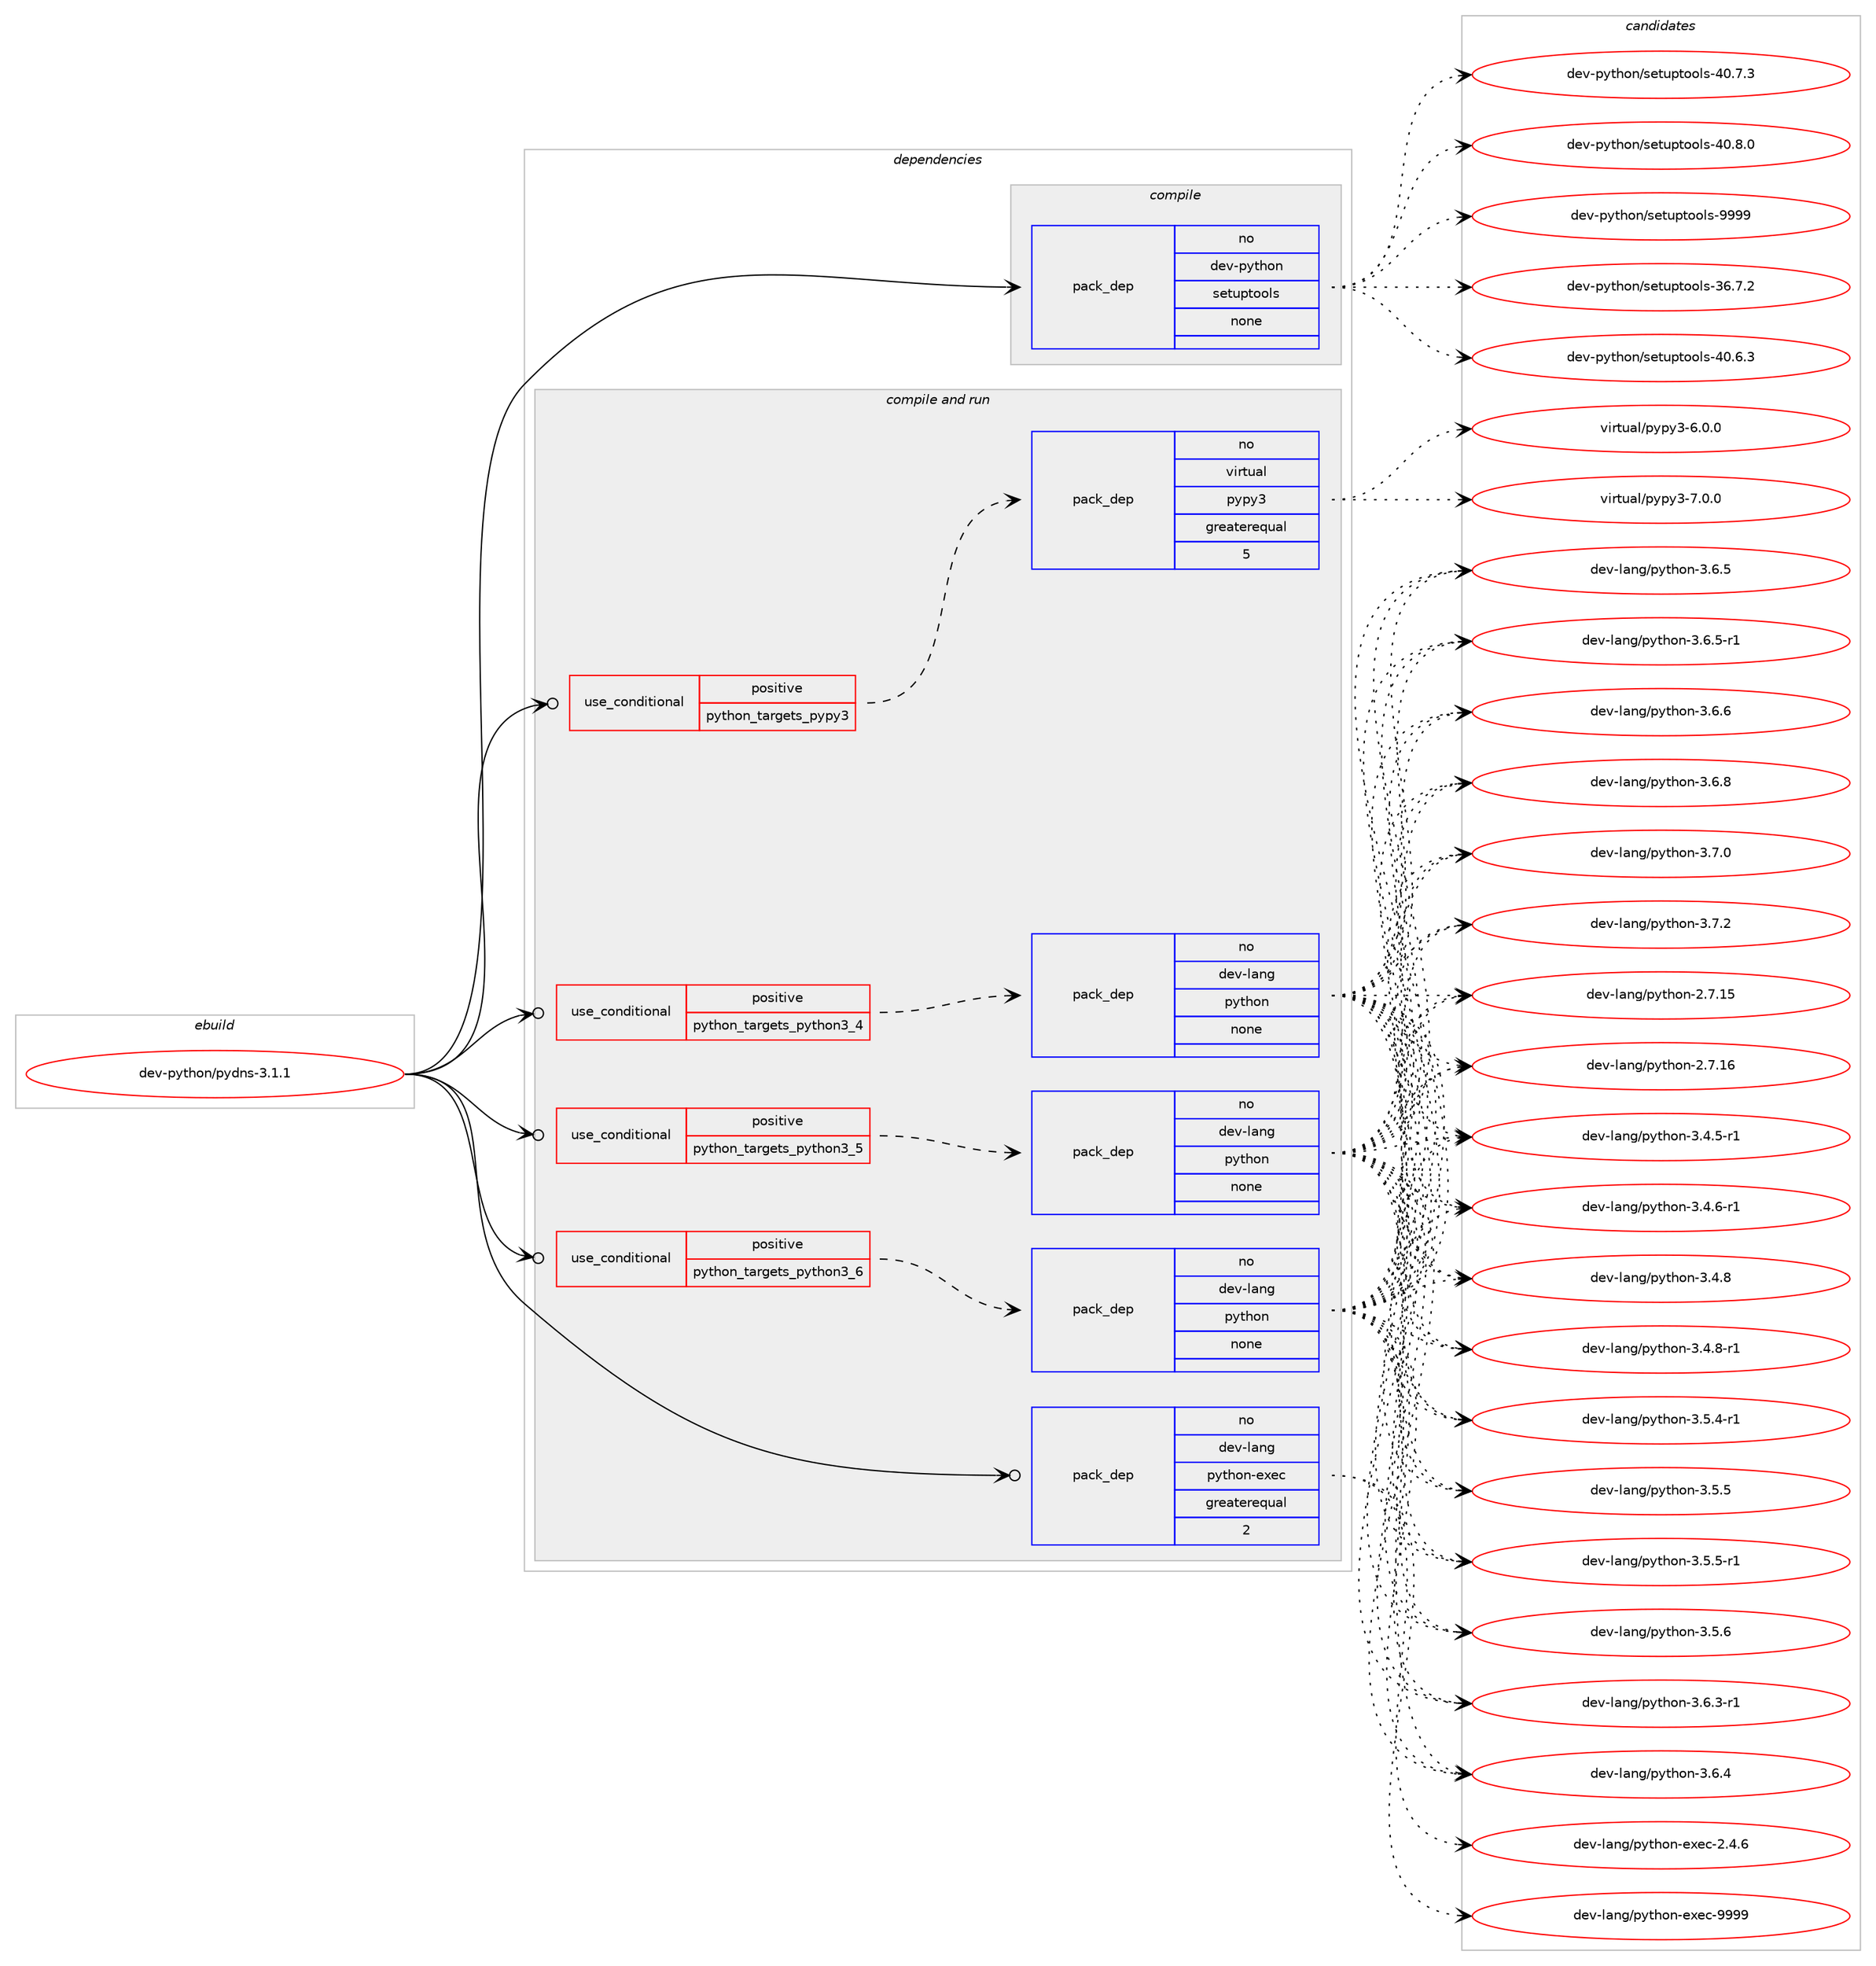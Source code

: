 digraph prolog {

# *************
# Graph options
# *************

newrank=true;
concentrate=true;
compound=true;
graph [rankdir=LR,fontname=Helvetica,fontsize=10,ranksep=1.5];#, ranksep=2.5, nodesep=0.2];
edge  [arrowhead=vee];
node  [fontname=Helvetica,fontsize=10];

# **********
# The ebuild
# **********

subgraph cluster_leftcol {
color=gray;
rank=same;
label=<<i>ebuild</i>>;
id [label="dev-python/pydns-3.1.1", color=red, width=4, href="../dev-python/pydns-3.1.1.svg"];
}

# ****************
# The dependencies
# ****************

subgraph cluster_midcol {
color=gray;
label=<<i>dependencies</i>>;
subgraph cluster_compile {
fillcolor="#eeeeee";
style=filled;
label=<<i>compile</i>>;
subgraph pack1024799 {
dependency1428715 [label=<<TABLE BORDER="0" CELLBORDER="1" CELLSPACING="0" CELLPADDING="4" WIDTH="220"><TR><TD ROWSPAN="6" CELLPADDING="30">pack_dep</TD></TR><TR><TD WIDTH="110">no</TD></TR><TR><TD>dev-python</TD></TR><TR><TD>setuptools</TD></TR><TR><TD>none</TD></TR><TR><TD></TD></TR></TABLE>>, shape=none, color=blue];
}
id:e -> dependency1428715:w [weight=20,style="solid",arrowhead="vee"];
}
subgraph cluster_compileandrun {
fillcolor="#eeeeee";
style=filled;
label=<<i>compile and run</i>>;
subgraph cond380602 {
dependency1428716 [label=<<TABLE BORDER="0" CELLBORDER="1" CELLSPACING="0" CELLPADDING="4"><TR><TD ROWSPAN="3" CELLPADDING="10">use_conditional</TD></TR><TR><TD>positive</TD></TR><TR><TD>python_targets_pypy3</TD></TR></TABLE>>, shape=none, color=red];
subgraph pack1024800 {
dependency1428717 [label=<<TABLE BORDER="0" CELLBORDER="1" CELLSPACING="0" CELLPADDING="4" WIDTH="220"><TR><TD ROWSPAN="6" CELLPADDING="30">pack_dep</TD></TR><TR><TD WIDTH="110">no</TD></TR><TR><TD>virtual</TD></TR><TR><TD>pypy3</TD></TR><TR><TD>greaterequal</TD></TR><TR><TD>5</TD></TR></TABLE>>, shape=none, color=blue];
}
dependency1428716:e -> dependency1428717:w [weight=20,style="dashed",arrowhead="vee"];
}
id:e -> dependency1428716:w [weight=20,style="solid",arrowhead="odotvee"];
subgraph cond380603 {
dependency1428718 [label=<<TABLE BORDER="0" CELLBORDER="1" CELLSPACING="0" CELLPADDING="4"><TR><TD ROWSPAN="3" CELLPADDING="10">use_conditional</TD></TR><TR><TD>positive</TD></TR><TR><TD>python_targets_python3_4</TD></TR></TABLE>>, shape=none, color=red];
subgraph pack1024801 {
dependency1428719 [label=<<TABLE BORDER="0" CELLBORDER="1" CELLSPACING="0" CELLPADDING="4" WIDTH="220"><TR><TD ROWSPAN="6" CELLPADDING="30">pack_dep</TD></TR><TR><TD WIDTH="110">no</TD></TR><TR><TD>dev-lang</TD></TR><TR><TD>python</TD></TR><TR><TD>none</TD></TR><TR><TD></TD></TR></TABLE>>, shape=none, color=blue];
}
dependency1428718:e -> dependency1428719:w [weight=20,style="dashed",arrowhead="vee"];
}
id:e -> dependency1428718:w [weight=20,style="solid",arrowhead="odotvee"];
subgraph cond380604 {
dependency1428720 [label=<<TABLE BORDER="0" CELLBORDER="1" CELLSPACING="0" CELLPADDING="4"><TR><TD ROWSPAN="3" CELLPADDING="10">use_conditional</TD></TR><TR><TD>positive</TD></TR><TR><TD>python_targets_python3_5</TD></TR></TABLE>>, shape=none, color=red];
subgraph pack1024802 {
dependency1428721 [label=<<TABLE BORDER="0" CELLBORDER="1" CELLSPACING="0" CELLPADDING="4" WIDTH="220"><TR><TD ROWSPAN="6" CELLPADDING="30">pack_dep</TD></TR><TR><TD WIDTH="110">no</TD></TR><TR><TD>dev-lang</TD></TR><TR><TD>python</TD></TR><TR><TD>none</TD></TR><TR><TD></TD></TR></TABLE>>, shape=none, color=blue];
}
dependency1428720:e -> dependency1428721:w [weight=20,style="dashed",arrowhead="vee"];
}
id:e -> dependency1428720:w [weight=20,style="solid",arrowhead="odotvee"];
subgraph cond380605 {
dependency1428722 [label=<<TABLE BORDER="0" CELLBORDER="1" CELLSPACING="0" CELLPADDING="4"><TR><TD ROWSPAN="3" CELLPADDING="10">use_conditional</TD></TR><TR><TD>positive</TD></TR><TR><TD>python_targets_python3_6</TD></TR></TABLE>>, shape=none, color=red];
subgraph pack1024803 {
dependency1428723 [label=<<TABLE BORDER="0" CELLBORDER="1" CELLSPACING="0" CELLPADDING="4" WIDTH="220"><TR><TD ROWSPAN="6" CELLPADDING="30">pack_dep</TD></TR><TR><TD WIDTH="110">no</TD></TR><TR><TD>dev-lang</TD></TR><TR><TD>python</TD></TR><TR><TD>none</TD></TR><TR><TD></TD></TR></TABLE>>, shape=none, color=blue];
}
dependency1428722:e -> dependency1428723:w [weight=20,style="dashed",arrowhead="vee"];
}
id:e -> dependency1428722:w [weight=20,style="solid",arrowhead="odotvee"];
subgraph pack1024804 {
dependency1428724 [label=<<TABLE BORDER="0" CELLBORDER="1" CELLSPACING="0" CELLPADDING="4" WIDTH="220"><TR><TD ROWSPAN="6" CELLPADDING="30">pack_dep</TD></TR><TR><TD WIDTH="110">no</TD></TR><TR><TD>dev-lang</TD></TR><TR><TD>python-exec</TD></TR><TR><TD>greaterequal</TD></TR><TR><TD>2</TD></TR></TABLE>>, shape=none, color=blue];
}
id:e -> dependency1428724:w [weight=20,style="solid",arrowhead="odotvee"];
}
subgraph cluster_run {
fillcolor="#eeeeee";
style=filled;
label=<<i>run</i>>;
}
}

# **************
# The candidates
# **************

subgraph cluster_choices {
rank=same;
color=gray;
label=<<i>candidates</i>>;

subgraph choice1024799 {
color=black;
nodesep=1;
choice100101118451121211161041111104711510111611711211611111110811545515446554650 [label="dev-python/setuptools-36.7.2", color=red, width=4,href="../dev-python/setuptools-36.7.2.svg"];
choice100101118451121211161041111104711510111611711211611111110811545524846544651 [label="dev-python/setuptools-40.6.3", color=red, width=4,href="../dev-python/setuptools-40.6.3.svg"];
choice100101118451121211161041111104711510111611711211611111110811545524846554651 [label="dev-python/setuptools-40.7.3", color=red, width=4,href="../dev-python/setuptools-40.7.3.svg"];
choice100101118451121211161041111104711510111611711211611111110811545524846564648 [label="dev-python/setuptools-40.8.0", color=red, width=4,href="../dev-python/setuptools-40.8.0.svg"];
choice10010111845112121116104111110471151011161171121161111111081154557575757 [label="dev-python/setuptools-9999", color=red, width=4,href="../dev-python/setuptools-9999.svg"];
dependency1428715:e -> choice100101118451121211161041111104711510111611711211611111110811545515446554650:w [style=dotted,weight="100"];
dependency1428715:e -> choice100101118451121211161041111104711510111611711211611111110811545524846544651:w [style=dotted,weight="100"];
dependency1428715:e -> choice100101118451121211161041111104711510111611711211611111110811545524846554651:w [style=dotted,weight="100"];
dependency1428715:e -> choice100101118451121211161041111104711510111611711211611111110811545524846564648:w [style=dotted,weight="100"];
dependency1428715:e -> choice10010111845112121116104111110471151011161171121161111111081154557575757:w [style=dotted,weight="100"];
}
subgraph choice1024800 {
color=black;
nodesep=1;
choice118105114116117971084711212111212151455446484648 [label="virtual/pypy3-6.0.0", color=red, width=4,href="../virtual/pypy3-6.0.0.svg"];
choice118105114116117971084711212111212151455546484648 [label="virtual/pypy3-7.0.0", color=red, width=4,href="../virtual/pypy3-7.0.0.svg"];
dependency1428717:e -> choice118105114116117971084711212111212151455446484648:w [style=dotted,weight="100"];
dependency1428717:e -> choice118105114116117971084711212111212151455546484648:w [style=dotted,weight="100"];
}
subgraph choice1024801 {
color=black;
nodesep=1;
choice10010111845108971101034711212111610411111045504655464953 [label="dev-lang/python-2.7.15", color=red, width=4,href="../dev-lang/python-2.7.15.svg"];
choice10010111845108971101034711212111610411111045504655464954 [label="dev-lang/python-2.7.16", color=red, width=4,href="../dev-lang/python-2.7.16.svg"];
choice1001011184510897110103471121211161041111104551465246534511449 [label="dev-lang/python-3.4.5-r1", color=red, width=4,href="../dev-lang/python-3.4.5-r1.svg"];
choice1001011184510897110103471121211161041111104551465246544511449 [label="dev-lang/python-3.4.6-r1", color=red, width=4,href="../dev-lang/python-3.4.6-r1.svg"];
choice100101118451089711010347112121116104111110455146524656 [label="dev-lang/python-3.4.8", color=red, width=4,href="../dev-lang/python-3.4.8.svg"];
choice1001011184510897110103471121211161041111104551465246564511449 [label="dev-lang/python-3.4.8-r1", color=red, width=4,href="../dev-lang/python-3.4.8-r1.svg"];
choice1001011184510897110103471121211161041111104551465346524511449 [label="dev-lang/python-3.5.4-r1", color=red, width=4,href="../dev-lang/python-3.5.4-r1.svg"];
choice100101118451089711010347112121116104111110455146534653 [label="dev-lang/python-3.5.5", color=red, width=4,href="../dev-lang/python-3.5.5.svg"];
choice1001011184510897110103471121211161041111104551465346534511449 [label="dev-lang/python-3.5.5-r1", color=red, width=4,href="../dev-lang/python-3.5.5-r1.svg"];
choice100101118451089711010347112121116104111110455146534654 [label="dev-lang/python-3.5.6", color=red, width=4,href="../dev-lang/python-3.5.6.svg"];
choice1001011184510897110103471121211161041111104551465446514511449 [label="dev-lang/python-3.6.3-r1", color=red, width=4,href="../dev-lang/python-3.6.3-r1.svg"];
choice100101118451089711010347112121116104111110455146544652 [label="dev-lang/python-3.6.4", color=red, width=4,href="../dev-lang/python-3.6.4.svg"];
choice100101118451089711010347112121116104111110455146544653 [label="dev-lang/python-3.6.5", color=red, width=4,href="../dev-lang/python-3.6.5.svg"];
choice1001011184510897110103471121211161041111104551465446534511449 [label="dev-lang/python-3.6.5-r1", color=red, width=4,href="../dev-lang/python-3.6.5-r1.svg"];
choice100101118451089711010347112121116104111110455146544654 [label="dev-lang/python-3.6.6", color=red, width=4,href="../dev-lang/python-3.6.6.svg"];
choice100101118451089711010347112121116104111110455146544656 [label="dev-lang/python-3.6.8", color=red, width=4,href="../dev-lang/python-3.6.8.svg"];
choice100101118451089711010347112121116104111110455146554648 [label="dev-lang/python-3.7.0", color=red, width=4,href="../dev-lang/python-3.7.0.svg"];
choice100101118451089711010347112121116104111110455146554650 [label="dev-lang/python-3.7.2", color=red, width=4,href="../dev-lang/python-3.7.2.svg"];
dependency1428719:e -> choice10010111845108971101034711212111610411111045504655464953:w [style=dotted,weight="100"];
dependency1428719:e -> choice10010111845108971101034711212111610411111045504655464954:w [style=dotted,weight="100"];
dependency1428719:e -> choice1001011184510897110103471121211161041111104551465246534511449:w [style=dotted,weight="100"];
dependency1428719:e -> choice1001011184510897110103471121211161041111104551465246544511449:w [style=dotted,weight="100"];
dependency1428719:e -> choice100101118451089711010347112121116104111110455146524656:w [style=dotted,weight="100"];
dependency1428719:e -> choice1001011184510897110103471121211161041111104551465246564511449:w [style=dotted,weight="100"];
dependency1428719:e -> choice1001011184510897110103471121211161041111104551465346524511449:w [style=dotted,weight="100"];
dependency1428719:e -> choice100101118451089711010347112121116104111110455146534653:w [style=dotted,weight="100"];
dependency1428719:e -> choice1001011184510897110103471121211161041111104551465346534511449:w [style=dotted,weight="100"];
dependency1428719:e -> choice100101118451089711010347112121116104111110455146534654:w [style=dotted,weight="100"];
dependency1428719:e -> choice1001011184510897110103471121211161041111104551465446514511449:w [style=dotted,weight="100"];
dependency1428719:e -> choice100101118451089711010347112121116104111110455146544652:w [style=dotted,weight="100"];
dependency1428719:e -> choice100101118451089711010347112121116104111110455146544653:w [style=dotted,weight="100"];
dependency1428719:e -> choice1001011184510897110103471121211161041111104551465446534511449:w [style=dotted,weight="100"];
dependency1428719:e -> choice100101118451089711010347112121116104111110455146544654:w [style=dotted,weight="100"];
dependency1428719:e -> choice100101118451089711010347112121116104111110455146544656:w [style=dotted,weight="100"];
dependency1428719:e -> choice100101118451089711010347112121116104111110455146554648:w [style=dotted,weight="100"];
dependency1428719:e -> choice100101118451089711010347112121116104111110455146554650:w [style=dotted,weight="100"];
}
subgraph choice1024802 {
color=black;
nodesep=1;
choice10010111845108971101034711212111610411111045504655464953 [label="dev-lang/python-2.7.15", color=red, width=4,href="../dev-lang/python-2.7.15.svg"];
choice10010111845108971101034711212111610411111045504655464954 [label="dev-lang/python-2.7.16", color=red, width=4,href="../dev-lang/python-2.7.16.svg"];
choice1001011184510897110103471121211161041111104551465246534511449 [label="dev-lang/python-3.4.5-r1", color=red, width=4,href="../dev-lang/python-3.4.5-r1.svg"];
choice1001011184510897110103471121211161041111104551465246544511449 [label="dev-lang/python-3.4.6-r1", color=red, width=4,href="../dev-lang/python-3.4.6-r1.svg"];
choice100101118451089711010347112121116104111110455146524656 [label="dev-lang/python-3.4.8", color=red, width=4,href="../dev-lang/python-3.4.8.svg"];
choice1001011184510897110103471121211161041111104551465246564511449 [label="dev-lang/python-3.4.8-r1", color=red, width=4,href="../dev-lang/python-3.4.8-r1.svg"];
choice1001011184510897110103471121211161041111104551465346524511449 [label="dev-lang/python-3.5.4-r1", color=red, width=4,href="../dev-lang/python-3.5.4-r1.svg"];
choice100101118451089711010347112121116104111110455146534653 [label="dev-lang/python-3.5.5", color=red, width=4,href="../dev-lang/python-3.5.5.svg"];
choice1001011184510897110103471121211161041111104551465346534511449 [label="dev-lang/python-3.5.5-r1", color=red, width=4,href="../dev-lang/python-3.5.5-r1.svg"];
choice100101118451089711010347112121116104111110455146534654 [label="dev-lang/python-3.5.6", color=red, width=4,href="../dev-lang/python-3.5.6.svg"];
choice1001011184510897110103471121211161041111104551465446514511449 [label="dev-lang/python-3.6.3-r1", color=red, width=4,href="../dev-lang/python-3.6.3-r1.svg"];
choice100101118451089711010347112121116104111110455146544652 [label="dev-lang/python-3.6.4", color=red, width=4,href="../dev-lang/python-3.6.4.svg"];
choice100101118451089711010347112121116104111110455146544653 [label="dev-lang/python-3.6.5", color=red, width=4,href="../dev-lang/python-3.6.5.svg"];
choice1001011184510897110103471121211161041111104551465446534511449 [label="dev-lang/python-3.6.5-r1", color=red, width=4,href="../dev-lang/python-3.6.5-r1.svg"];
choice100101118451089711010347112121116104111110455146544654 [label="dev-lang/python-3.6.6", color=red, width=4,href="../dev-lang/python-3.6.6.svg"];
choice100101118451089711010347112121116104111110455146544656 [label="dev-lang/python-3.6.8", color=red, width=4,href="../dev-lang/python-3.6.8.svg"];
choice100101118451089711010347112121116104111110455146554648 [label="dev-lang/python-3.7.0", color=red, width=4,href="../dev-lang/python-3.7.0.svg"];
choice100101118451089711010347112121116104111110455146554650 [label="dev-lang/python-3.7.2", color=red, width=4,href="../dev-lang/python-3.7.2.svg"];
dependency1428721:e -> choice10010111845108971101034711212111610411111045504655464953:w [style=dotted,weight="100"];
dependency1428721:e -> choice10010111845108971101034711212111610411111045504655464954:w [style=dotted,weight="100"];
dependency1428721:e -> choice1001011184510897110103471121211161041111104551465246534511449:w [style=dotted,weight="100"];
dependency1428721:e -> choice1001011184510897110103471121211161041111104551465246544511449:w [style=dotted,weight="100"];
dependency1428721:e -> choice100101118451089711010347112121116104111110455146524656:w [style=dotted,weight="100"];
dependency1428721:e -> choice1001011184510897110103471121211161041111104551465246564511449:w [style=dotted,weight="100"];
dependency1428721:e -> choice1001011184510897110103471121211161041111104551465346524511449:w [style=dotted,weight="100"];
dependency1428721:e -> choice100101118451089711010347112121116104111110455146534653:w [style=dotted,weight="100"];
dependency1428721:e -> choice1001011184510897110103471121211161041111104551465346534511449:w [style=dotted,weight="100"];
dependency1428721:e -> choice100101118451089711010347112121116104111110455146534654:w [style=dotted,weight="100"];
dependency1428721:e -> choice1001011184510897110103471121211161041111104551465446514511449:w [style=dotted,weight="100"];
dependency1428721:e -> choice100101118451089711010347112121116104111110455146544652:w [style=dotted,weight="100"];
dependency1428721:e -> choice100101118451089711010347112121116104111110455146544653:w [style=dotted,weight="100"];
dependency1428721:e -> choice1001011184510897110103471121211161041111104551465446534511449:w [style=dotted,weight="100"];
dependency1428721:e -> choice100101118451089711010347112121116104111110455146544654:w [style=dotted,weight="100"];
dependency1428721:e -> choice100101118451089711010347112121116104111110455146544656:w [style=dotted,weight="100"];
dependency1428721:e -> choice100101118451089711010347112121116104111110455146554648:w [style=dotted,weight="100"];
dependency1428721:e -> choice100101118451089711010347112121116104111110455146554650:w [style=dotted,weight="100"];
}
subgraph choice1024803 {
color=black;
nodesep=1;
choice10010111845108971101034711212111610411111045504655464953 [label="dev-lang/python-2.7.15", color=red, width=4,href="../dev-lang/python-2.7.15.svg"];
choice10010111845108971101034711212111610411111045504655464954 [label="dev-lang/python-2.7.16", color=red, width=4,href="../dev-lang/python-2.7.16.svg"];
choice1001011184510897110103471121211161041111104551465246534511449 [label="dev-lang/python-3.4.5-r1", color=red, width=4,href="../dev-lang/python-3.4.5-r1.svg"];
choice1001011184510897110103471121211161041111104551465246544511449 [label="dev-lang/python-3.4.6-r1", color=red, width=4,href="../dev-lang/python-3.4.6-r1.svg"];
choice100101118451089711010347112121116104111110455146524656 [label="dev-lang/python-3.4.8", color=red, width=4,href="../dev-lang/python-3.4.8.svg"];
choice1001011184510897110103471121211161041111104551465246564511449 [label="dev-lang/python-3.4.8-r1", color=red, width=4,href="../dev-lang/python-3.4.8-r1.svg"];
choice1001011184510897110103471121211161041111104551465346524511449 [label="dev-lang/python-3.5.4-r1", color=red, width=4,href="../dev-lang/python-3.5.4-r1.svg"];
choice100101118451089711010347112121116104111110455146534653 [label="dev-lang/python-3.5.5", color=red, width=4,href="../dev-lang/python-3.5.5.svg"];
choice1001011184510897110103471121211161041111104551465346534511449 [label="dev-lang/python-3.5.5-r1", color=red, width=4,href="../dev-lang/python-3.5.5-r1.svg"];
choice100101118451089711010347112121116104111110455146534654 [label="dev-lang/python-3.5.6", color=red, width=4,href="../dev-lang/python-3.5.6.svg"];
choice1001011184510897110103471121211161041111104551465446514511449 [label="dev-lang/python-3.6.3-r1", color=red, width=4,href="../dev-lang/python-3.6.3-r1.svg"];
choice100101118451089711010347112121116104111110455146544652 [label="dev-lang/python-3.6.4", color=red, width=4,href="../dev-lang/python-3.6.4.svg"];
choice100101118451089711010347112121116104111110455146544653 [label="dev-lang/python-3.6.5", color=red, width=4,href="../dev-lang/python-3.6.5.svg"];
choice1001011184510897110103471121211161041111104551465446534511449 [label="dev-lang/python-3.6.5-r1", color=red, width=4,href="../dev-lang/python-3.6.5-r1.svg"];
choice100101118451089711010347112121116104111110455146544654 [label="dev-lang/python-3.6.6", color=red, width=4,href="../dev-lang/python-3.6.6.svg"];
choice100101118451089711010347112121116104111110455146544656 [label="dev-lang/python-3.6.8", color=red, width=4,href="../dev-lang/python-3.6.8.svg"];
choice100101118451089711010347112121116104111110455146554648 [label="dev-lang/python-3.7.0", color=red, width=4,href="../dev-lang/python-3.7.0.svg"];
choice100101118451089711010347112121116104111110455146554650 [label="dev-lang/python-3.7.2", color=red, width=4,href="../dev-lang/python-3.7.2.svg"];
dependency1428723:e -> choice10010111845108971101034711212111610411111045504655464953:w [style=dotted,weight="100"];
dependency1428723:e -> choice10010111845108971101034711212111610411111045504655464954:w [style=dotted,weight="100"];
dependency1428723:e -> choice1001011184510897110103471121211161041111104551465246534511449:w [style=dotted,weight="100"];
dependency1428723:e -> choice1001011184510897110103471121211161041111104551465246544511449:w [style=dotted,weight="100"];
dependency1428723:e -> choice100101118451089711010347112121116104111110455146524656:w [style=dotted,weight="100"];
dependency1428723:e -> choice1001011184510897110103471121211161041111104551465246564511449:w [style=dotted,weight="100"];
dependency1428723:e -> choice1001011184510897110103471121211161041111104551465346524511449:w [style=dotted,weight="100"];
dependency1428723:e -> choice100101118451089711010347112121116104111110455146534653:w [style=dotted,weight="100"];
dependency1428723:e -> choice1001011184510897110103471121211161041111104551465346534511449:w [style=dotted,weight="100"];
dependency1428723:e -> choice100101118451089711010347112121116104111110455146534654:w [style=dotted,weight="100"];
dependency1428723:e -> choice1001011184510897110103471121211161041111104551465446514511449:w [style=dotted,weight="100"];
dependency1428723:e -> choice100101118451089711010347112121116104111110455146544652:w [style=dotted,weight="100"];
dependency1428723:e -> choice100101118451089711010347112121116104111110455146544653:w [style=dotted,weight="100"];
dependency1428723:e -> choice1001011184510897110103471121211161041111104551465446534511449:w [style=dotted,weight="100"];
dependency1428723:e -> choice100101118451089711010347112121116104111110455146544654:w [style=dotted,weight="100"];
dependency1428723:e -> choice100101118451089711010347112121116104111110455146544656:w [style=dotted,weight="100"];
dependency1428723:e -> choice100101118451089711010347112121116104111110455146554648:w [style=dotted,weight="100"];
dependency1428723:e -> choice100101118451089711010347112121116104111110455146554650:w [style=dotted,weight="100"];
}
subgraph choice1024804 {
color=black;
nodesep=1;
choice1001011184510897110103471121211161041111104510112010199455046524654 [label="dev-lang/python-exec-2.4.6", color=red, width=4,href="../dev-lang/python-exec-2.4.6.svg"];
choice10010111845108971101034711212111610411111045101120101994557575757 [label="dev-lang/python-exec-9999", color=red, width=4,href="../dev-lang/python-exec-9999.svg"];
dependency1428724:e -> choice1001011184510897110103471121211161041111104510112010199455046524654:w [style=dotted,weight="100"];
dependency1428724:e -> choice10010111845108971101034711212111610411111045101120101994557575757:w [style=dotted,weight="100"];
}
}

}
